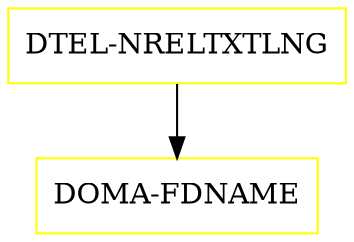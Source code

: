 digraph G {
  "DTEL-NRELTXTLNG" [shape=box,color=yellow];
  "DOMA-FDNAME" [shape=box,color=yellow,URL="./DOMA_FDNAME.html"];
  "DTEL-NRELTXTLNG" -> "DOMA-FDNAME";
}
